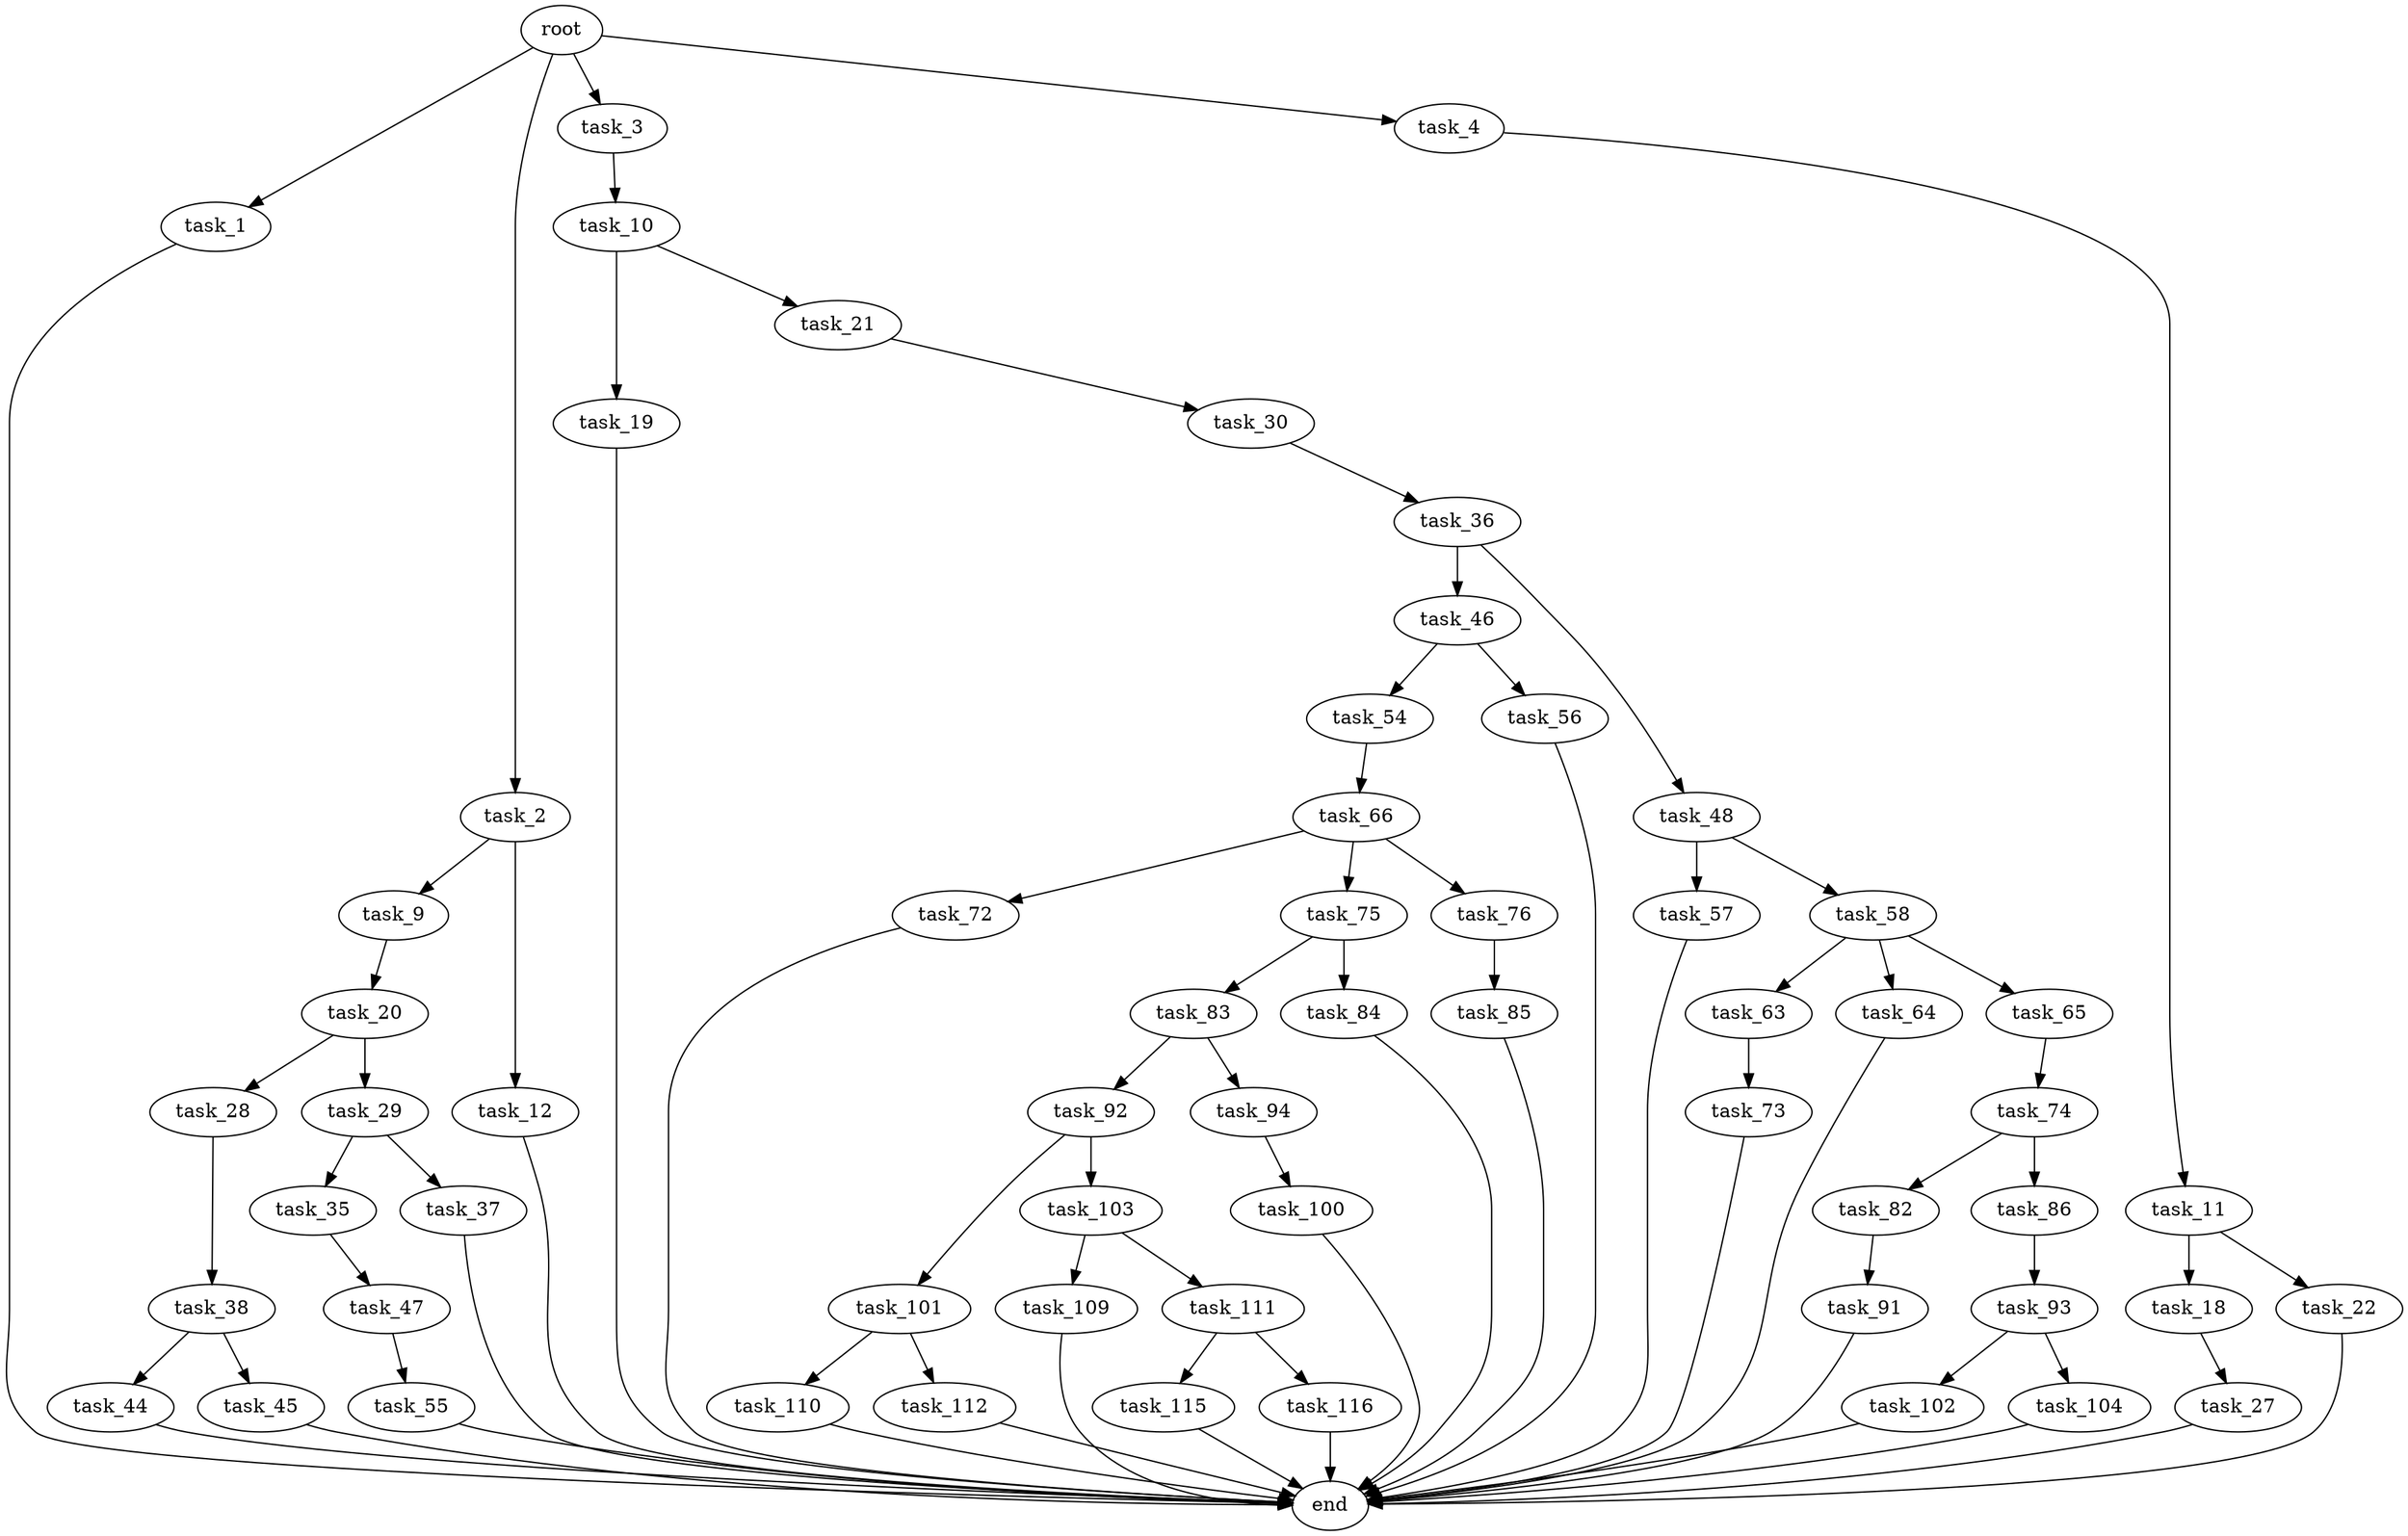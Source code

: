 digraph G {
  root [size="0.000000"];
  task_1 [size="13404749558.000000"];
  task_2 [size="33322103076.000000"];
  task_3 [size="28160909471.000000"];
  task_4 [size="1073741824000.000000"];
  end [size="0.000000"];
  task_9 [size="28991029248.000000"];
  task_12 [size="1073741824000.000000"];
  task_10 [size="39876233325.000000"];
  task_11 [size="72013351476.000000"];
  task_20 [size="29380532732.000000"];
  task_19 [size="549755813888.000000"];
  task_21 [size="45556041249.000000"];
  task_18 [size="1618377276.000000"];
  task_22 [size="784700586717.000000"];
  task_27 [size="346033983432.000000"];
  task_28 [size="18591150734.000000"];
  task_29 [size="549755813888.000000"];
  task_30 [size="437679373884.000000"];
  task_38 [size="368293445632.000000"];
  task_35 [size="368293445632.000000"];
  task_37 [size="782757789696.000000"];
  task_36 [size="28991029248.000000"];
  task_47 [size="28991029248.000000"];
  task_46 [size="1073741824000.000000"];
  task_48 [size="7335609991.000000"];
  task_44 [size="1503173675.000000"];
  task_45 [size="256216481326.000000"];
  task_54 [size="27039766764.000000"];
  task_56 [size="1885353390.000000"];
  task_55 [size="11175917534.000000"];
  task_57 [size="4826177875.000000"];
  task_58 [size="3276006586.000000"];
  task_66 [size="28957825352.000000"];
  task_63 [size="11210605050.000000"];
  task_64 [size="9924952386.000000"];
  task_65 [size="8589934592.000000"];
  task_73 [size="724980914216.000000"];
  task_74 [size="368293445632.000000"];
  task_72 [size="549755813888.000000"];
  task_75 [size="21905034734.000000"];
  task_76 [size="171257222916.000000"];
  task_82 [size="2007967917.000000"];
  task_86 [size="782757789696.000000"];
  task_83 [size="19225877197.000000"];
  task_84 [size="68719476736.000000"];
  task_85 [size="4745863230.000000"];
  task_91 [size="615010925504.000000"];
  task_92 [size="782757789696.000000"];
  task_94 [size="1992625740.000000"];
  task_93 [size="4712263686.000000"];
  task_101 [size="41311283700.000000"];
  task_103 [size="770764787670.000000"];
  task_102 [size="1358838545819.000000"];
  task_104 [size="782757789696.000000"];
  task_100 [size="549755813888.000000"];
  task_110 [size="782757789696.000000"];
  task_112 [size="6599681466.000000"];
  task_109 [size="24845492093.000000"];
  task_111 [size="28991029248.000000"];
  task_115 [size="549755813888.000000"];
  task_116 [size="68719476736.000000"];

  root -> task_1 [size="1.000000"];
  root -> task_2 [size="1.000000"];
  root -> task_3 [size="1.000000"];
  root -> task_4 [size="1.000000"];
  task_1 -> end [size="1.000000"];
  task_2 -> task_9 [size="679477248.000000"];
  task_2 -> task_12 [size="679477248.000000"];
  task_3 -> task_10 [size="75497472.000000"];
  task_4 -> task_11 [size="838860800.000000"];
  task_9 -> task_20 [size="75497472.000000"];
  task_12 -> end [size="1.000000"];
  task_10 -> task_19 [size="75497472.000000"];
  task_10 -> task_21 [size="75497472.000000"];
  task_11 -> task_18 [size="134217728.000000"];
  task_11 -> task_22 [size="134217728.000000"];
  task_20 -> task_28 [size="75497472.000000"];
  task_20 -> task_29 [size="75497472.000000"];
  task_19 -> end [size="1.000000"];
  task_21 -> task_30 [size="75497472.000000"];
  task_18 -> task_27 [size="33554432.000000"];
  task_22 -> end [size="1.000000"];
  task_27 -> end [size="1.000000"];
  task_28 -> task_38 [size="679477248.000000"];
  task_29 -> task_35 [size="536870912.000000"];
  task_29 -> task_37 [size="536870912.000000"];
  task_30 -> task_36 [size="411041792.000000"];
  task_38 -> task_44 [size="411041792.000000"];
  task_38 -> task_45 [size="411041792.000000"];
  task_35 -> task_47 [size="411041792.000000"];
  task_37 -> end [size="1.000000"];
  task_36 -> task_46 [size="75497472.000000"];
  task_36 -> task_48 [size="75497472.000000"];
  task_47 -> task_55 [size="75497472.000000"];
  task_46 -> task_54 [size="838860800.000000"];
  task_46 -> task_56 [size="838860800.000000"];
  task_48 -> task_57 [size="679477248.000000"];
  task_48 -> task_58 [size="679477248.000000"];
  task_44 -> end [size="1.000000"];
  task_45 -> end [size="1.000000"];
  task_54 -> task_66 [size="134217728.000000"];
  task_56 -> end [size="1.000000"];
  task_55 -> end [size="1.000000"];
  task_57 -> end [size="1.000000"];
  task_58 -> task_63 [size="301989888.000000"];
  task_58 -> task_64 [size="301989888.000000"];
  task_58 -> task_65 [size="301989888.000000"];
  task_66 -> task_72 [size="679477248.000000"];
  task_66 -> task_75 [size="679477248.000000"];
  task_66 -> task_76 [size="679477248.000000"];
  task_63 -> task_73 [size="301989888.000000"];
  task_64 -> end [size="1.000000"];
  task_65 -> task_74 [size="33554432.000000"];
  task_73 -> end [size="1.000000"];
  task_74 -> task_82 [size="411041792.000000"];
  task_74 -> task_86 [size="411041792.000000"];
  task_72 -> end [size="1.000000"];
  task_75 -> task_83 [size="33554432.000000"];
  task_75 -> task_84 [size="33554432.000000"];
  task_76 -> task_85 [size="134217728.000000"];
  task_82 -> task_91 [size="33554432.000000"];
  task_86 -> task_93 [size="679477248.000000"];
  task_83 -> task_92 [size="838860800.000000"];
  task_83 -> task_94 [size="838860800.000000"];
  task_84 -> end [size="1.000000"];
  task_85 -> end [size="1.000000"];
  task_91 -> end [size="1.000000"];
  task_92 -> task_101 [size="679477248.000000"];
  task_92 -> task_103 [size="679477248.000000"];
  task_94 -> task_100 [size="33554432.000000"];
  task_93 -> task_102 [size="301989888.000000"];
  task_93 -> task_104 [size="301989888.000000"];
  task_101 -> task_110 [size="838860800.000000"];
  task_101 -> task_112 [size="838860800.000000"];
  task_103 -> task_109 [size="838860800.000000"];
  task_103 -> task_111 [size="838860800.000000"];
  task_102 -> end [size="1.000000"];
  task_104 -> end [size="1.000000"];
  task_100 -> end [size="1.000000"];
  task_110 -> end [size="1.000000"];
  task_112 -> end [size="1.000000"];
  task_109 -> end [size="1.000000"];
  task_111 -> task_115 [size="75497472.000000"];
  task_111 -> task_116 [size="75497472.000000"];
  task_115 -> end [size="1.000000"];
  task_116 -> end [size="1.000000"];
}

